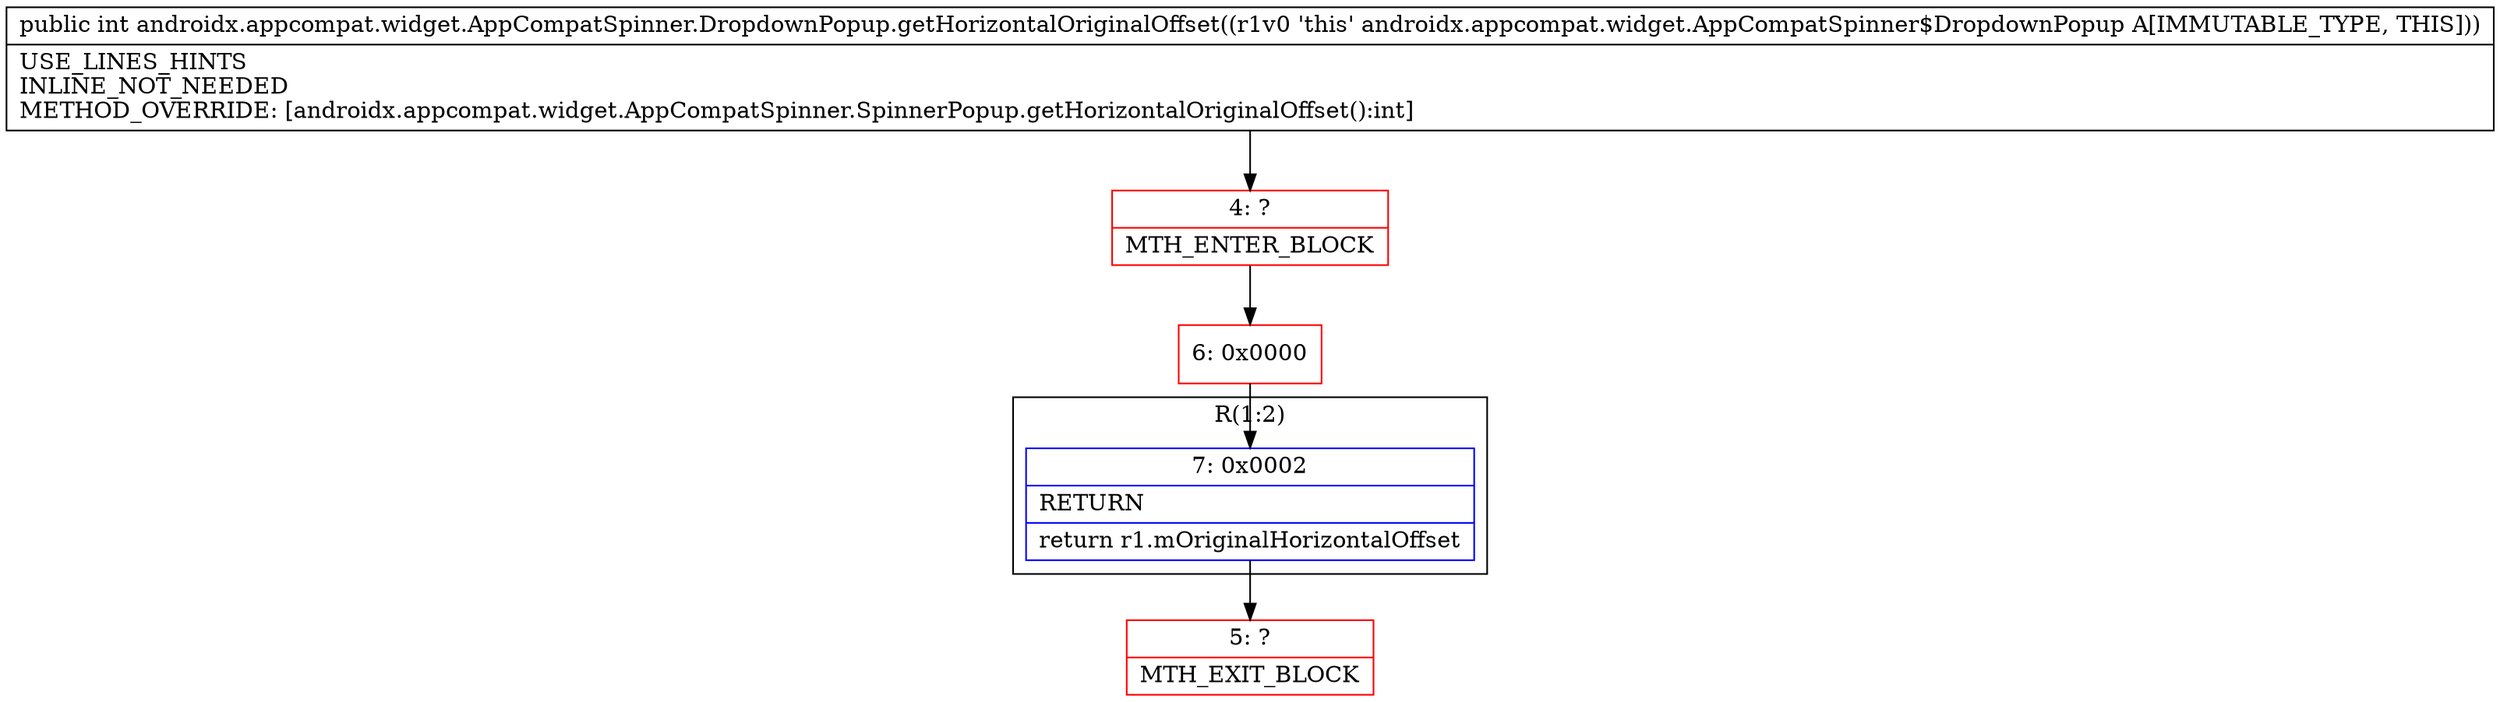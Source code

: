 digraph "CFG forandroidx.appcompat.widget.AppCompatSpinner.DropdownPopup.getHorizontalOriginalOffset()I" {
subgraph cluster_Region_280180982 {
label = "R(1:2)";
node [shape=record,color=blue];
Node_7 [shape=record,label="{7\:\ 0x0002|RETURN\l|return r1.mOriginalHorizontalOffset\l}"];
}
Node_4 [shape=record,color=red,label="{4\:\ ?|MTH_ENTER_BLOCK\l}"];
Node_6 [shape=record,color=red,label="{6\:\ 0x0000}"];
Node_5 [shape=record,color=red,label="{5\:\ ?|MTH_EXIT_BLOCK\l}"];
MethodNode[shape=record,label="{public int androidx.appcompat.widget.AppCompatSpinner.DropdownPopup.getHorizontalOriginalOffset((r1v0 'this' androidx.appcompat.widget.AppCompatSpinner$DropdownPopup A[IMMUTABLE_TYPE, THIS]))  | USE_LINES_HINTS\lINLINE_NOT_NEEDED\lMETHOD_OVERRIDE: [androidx.appcompat.widget.AppCompatSpinner.SpinnerPopup.getHorizontalOriginalOffset():int]\l}"];
MethodNode -> Node_4;Node_7 -> Node_5;
Node_4 -> Node_6;
Node_6 -> Node_7;
}

